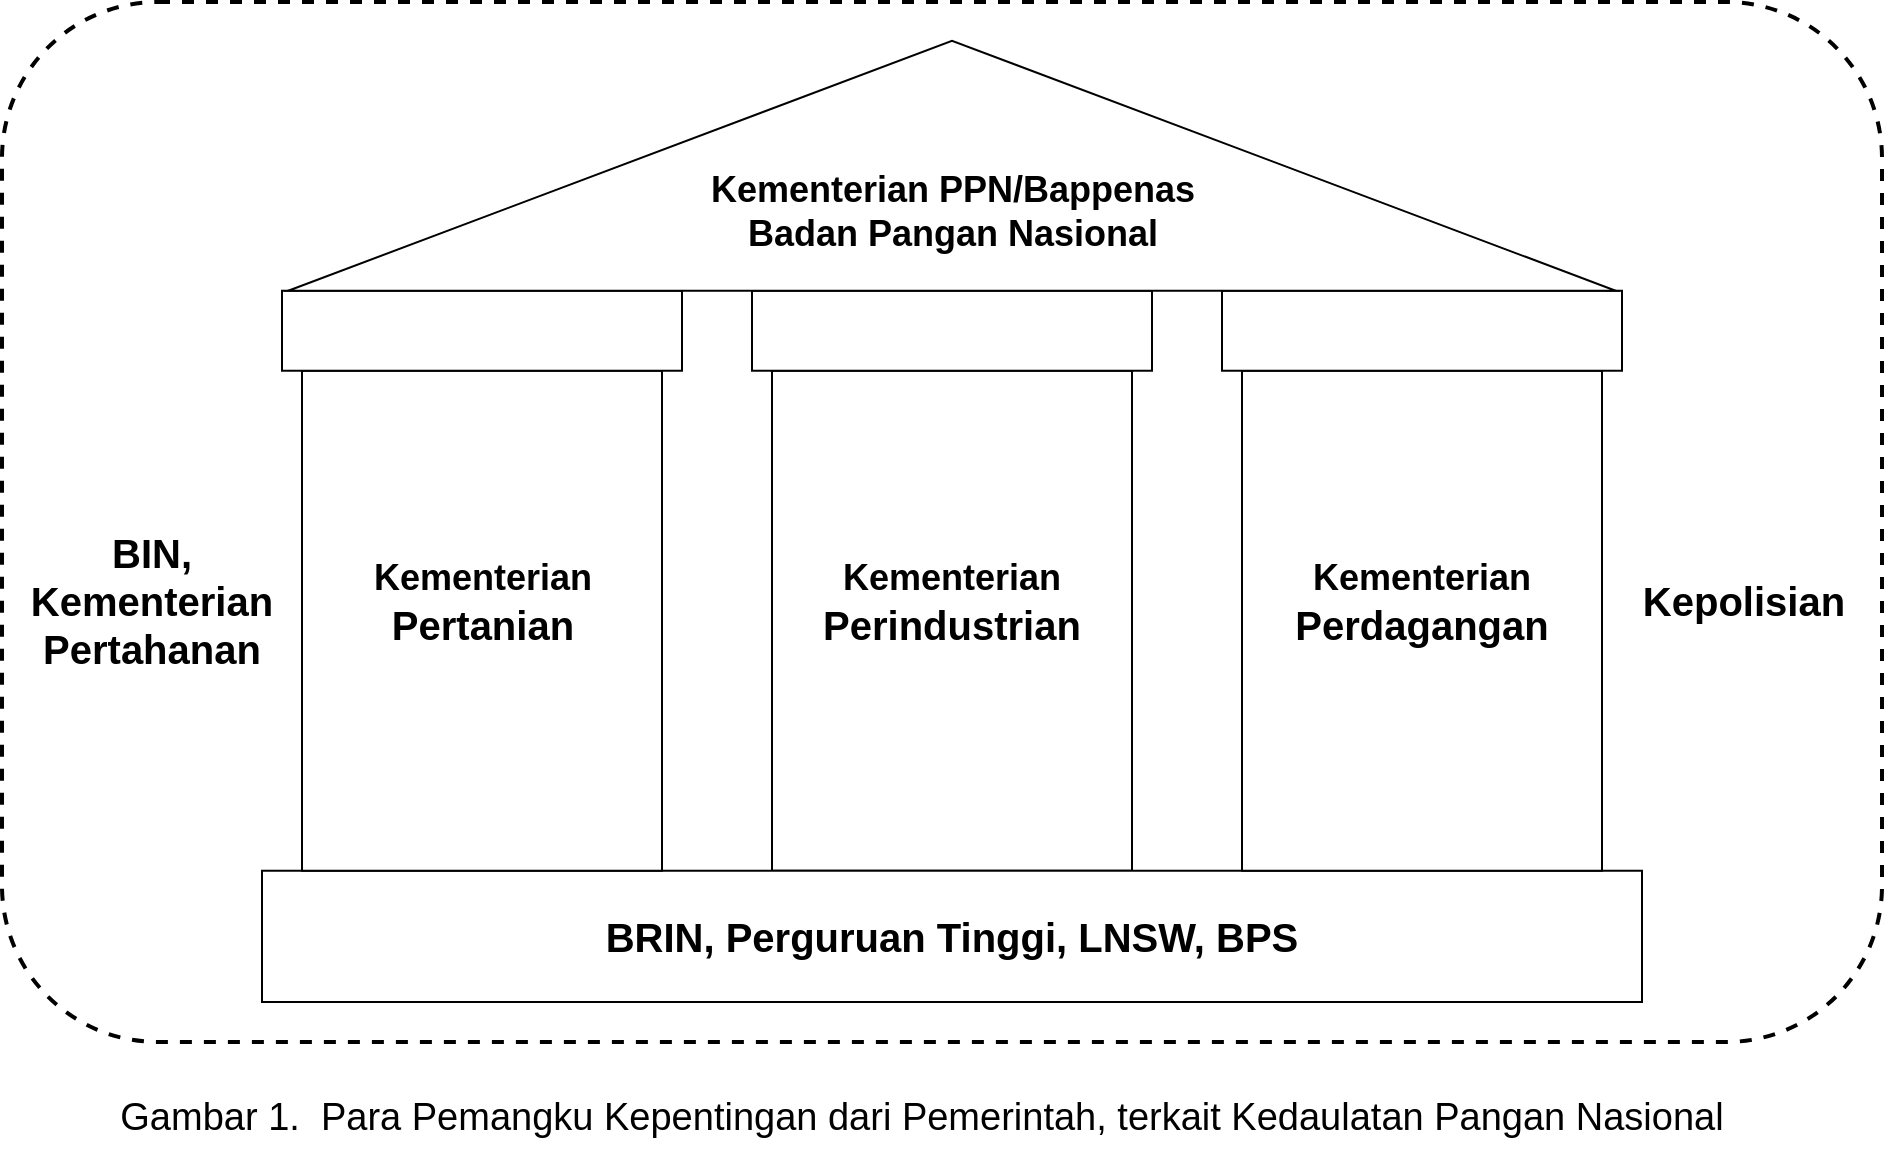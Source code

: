<mxfile version="20.4.0" type="github">
  <diagram id="bnTMfBkwKxqZEezGWf4d" name="Page-1">
    <mxGraphModel dx="1038" dy="621" grid="1" gridSize="10" guides="1" tooltips="1" connect="1" arrows="1" fold="1" page="1" pageScale="1" pageWidth="1100" pageHeight="850" math="0" shadow="0">
      <root>
        <mxCell id="0" />
        <mxCell id="1" parent="0" />
        <mxCell id="A6Dc-Se_RvrMV17zjB7O-28" value="" style="rounded=1;whiteSpace=wrap;html=1;fontSize=20;fillColor=none;dashed=1;strokeWidth=2;" parent="1" vertex="1">
          <mxGeometry x="90" y="150" width="940" height="520" as="geometry" />
        </mxCell>
        <mxCell id="A6Dc-Se_RvrMV17zjB7O-23" value="" style="rounded=0;whiteSpace=wrap;html=1;" parent="1" vertex="1">
          <mxGeometry x="475" y="334.37" width="180" height="250" as="geometry" />
        </mxCell>
        <mxCell id="A6Dc-Se_RvrMV17zjB7O-24" value="" style="rounded=0;whiteSpace=wrap;html=1;" parent="1" vertex="1">
          <mxGeometry x="465" y="294.37" width="200" height="40" as="geometry" />
        </mxCell>
        <mxCell id="A6Dc-Se_RvrMV17zjB7O-2" value="" style="rounded=0;whiteSpace=wrap;html=1;" parent="1" vertex="1">
          <mxGeometry x="220" y="584.37" width="690" height="65.63" as="geometry" />
        </mxCell>
        <mxCell id="A6Dc-Se_RvrMV17zjB7O-5" value="" style="rounded=0;whiteSpace=wrap;html=1;" parent="1" vertex="1">
          <mxGeometry x="240" y="334.37" width="180" height="250" as="geometry" />
        </mxCell>
        <mxCell id="A6Dc-Se_RvrMV17zjB7O-6" value="" style="rounded=0;whiteSpace=wrap;html=1;" parent="1" vertex="1">
          <mxGeometry x="230" y="294.37" width="200" height="40" as="geometry" />
        </mxCell>
        <mxCell id="A6Dc-Se_RvrMV17zjB7O-7" value="" style="rounded=0;whiteSpace=wrap;html=1;" parent="1" vertex="1">
          <mxGeometry x="710" y="334.37" width="180" height="250" as="geometry" />
        </mxCell>
        <mxCell id="A6Dc-Se_RvrMV17zjB7O-8" value="" style="rounded=0;whiteSpace=wrap;html=1;" parent="1" vertex="1">
          <mxGeometry x="700" y="294.37" width="200" height="40" as="geometry" />
        </mxCell>
        <mxCell id="A6Dc-Se_RvrMV17zjB7O-9" value="" style="triangle;whiteSpace=wrap;html=1;rotation=-90;" parent="1" vertex="1">
          <mxGeometry x="502.5" y="-100" width="125" height="663.75" as="geometry" />
        </mxCell>
        <mxCell id="A6Dc-Se_RvrMV17zjB7O-14" value="BRIN, Perguruan Tinggi, LNSW,&amp;nbsp;BPS" style="text;html=1;strokeColor=none;fillColor=none;align=center;verticalAlign=middle;whiteSpace=wrap;rounded=0;fontStyle=1;fontSize=20;" parent="1" vertex="1">
          <mxGeometry x="380" y="602.37" width="370" height="30" as="geometry" />
        </mxCell>
        <mxCell id="A6Dc-Se_RvrMV17zjB7O-16" value="Kementerian PPN/Bappenas&lt;br style=&quot;font-size: 18px;&quot;&gt;Badan Pangan Nasional" style="text;html=1;strokeColor=none;fillColor=none;align=center;verticalAlign=middle;whiteSpace=wrap;rounded=0;fontStyle=1;fontSize=18;" parent="1" vertex="1">
          <mxGeometry x="402.5" y="240" width="325" height="30" as="geometry" />
        </mxCell>
        <mxCell id="A6Dc-Se_RvrMV17zjB7O-17" value="&lt;span style=&quot;font-size: 18px;&quot;&gt;Kementerian&lt;br&gt;&lt;/span&gt;Pertanian" style="text;html=1;strokeColor=none;fillColor=none;align=center;verticalAlign=middle;whiteSpace=wrap;rounded=0;fontStyle=1;fontSize=20;" parent="1" vertex="1">
          <mxGeometry x="262.5" y="434.37" width="135" height="30" as="geometry" />
        </mxCell>
        <mxCell id="A6Dc-Se_RvrMV17zjB7O-18" value="&lt;span style=&quot;font-size: 18px;&quot;&gt;Kementerian&lt;br&gt;&lt;/span&gt;Perindustrian" style="text;html=1;strokeColor=none;fillColor=none;align=center;verticalAlign=middle;whiteSpace=wrap;rounded=0;fontStyle=1;fontSize=20;" parent="1" vertex="1">
          <mxGeometry x="490" y="434.37" width="150" height="30" as="geometry" />
        </mxCell>
        <mxCell id="A6Dc-Se_RvrMV17zjB7O-19" value="&lt;span style=&quot;font-size: 18px;&quot;&gt;Kementerian&lt;br&gt;&lt;/span&gt;Perdagangan" style="text;html=1;strokeColor=none;fillColor=none;align=center;verticalAlign=middle;whiteSpace=wrap;rounded=0;fontStyle=1;fontSize=20;" parent="1" vertex="1">
          <mxGeometry x="725" y="434.37" width="150" height="30" as="geometry" />
        </mxCell>
        <mxCell id="A6Dc-Se_RvrMV17zjB7O-20" value="Gambar 1. &amp;nbsp;Para Pemangku Kepentingan dari Pemerintah, terkait Kedaulatan Pangan Nasional" style="text;whiteSpace=wrap;html=1;fontSize=19;fontStyle=0;align=center;" parent="1" vertex="1">
          <mxGeometry x="130" y="690" width="840" height="40" as="geometry" />
        </mxCell>
        <mxCell id="A6Dc-Se_RvrMV17zjB7O-21" value="Kepolisian" style="text;html=1;strokeColor=none;fillColor=none;align=center;verticalAlign=middle;whiteSpace=wrap;rounded=0;fontStyle=1;fontSize=20;" parent="1" vertex="1">
          <mxGeometry x="886" y="426.55" width="150" height="45.63" as="geometry" />
        </mxCell>
        <mxCell id="A6Dc-Se_RvrMV17zjB7O-22" value="BIN, Kementerian Pertahanan" style="text;html=1;strokeColor=none;fillColor=none;align=center;verticalAlign=middle;whiteSpace=wrap;rounded=0;fontStyle=1;fontSize=20;" parent="1" vertex="1">
          <mxGeometry x="90" y="426.55" width="150" height="45.63" as="geometry" />
        </mxCell>
        <mxCell id="A6Dc-Se_RvrMV17zjB7O-25" style="edgeStyle=orthogonalEdgeStyle;rounded=0;orthogonalLoop=1;jettySize=auto;html=1;exitX=0.5;exitY=1;exitDx=0;exitDy=0;fontSize=20;" parent="1" edge="1">
          <mxGeometry relative="1" as="geometry">
            <mxPoint x="565" y="674.37" as="sourcePoint" />
            <mxPoint x="565" y="674.37" as="targetPoint" />
          </mxGeometry>
        </mxCell>
      </root>
    </mxGraphModel>
  </diagram>
</mxfile>
